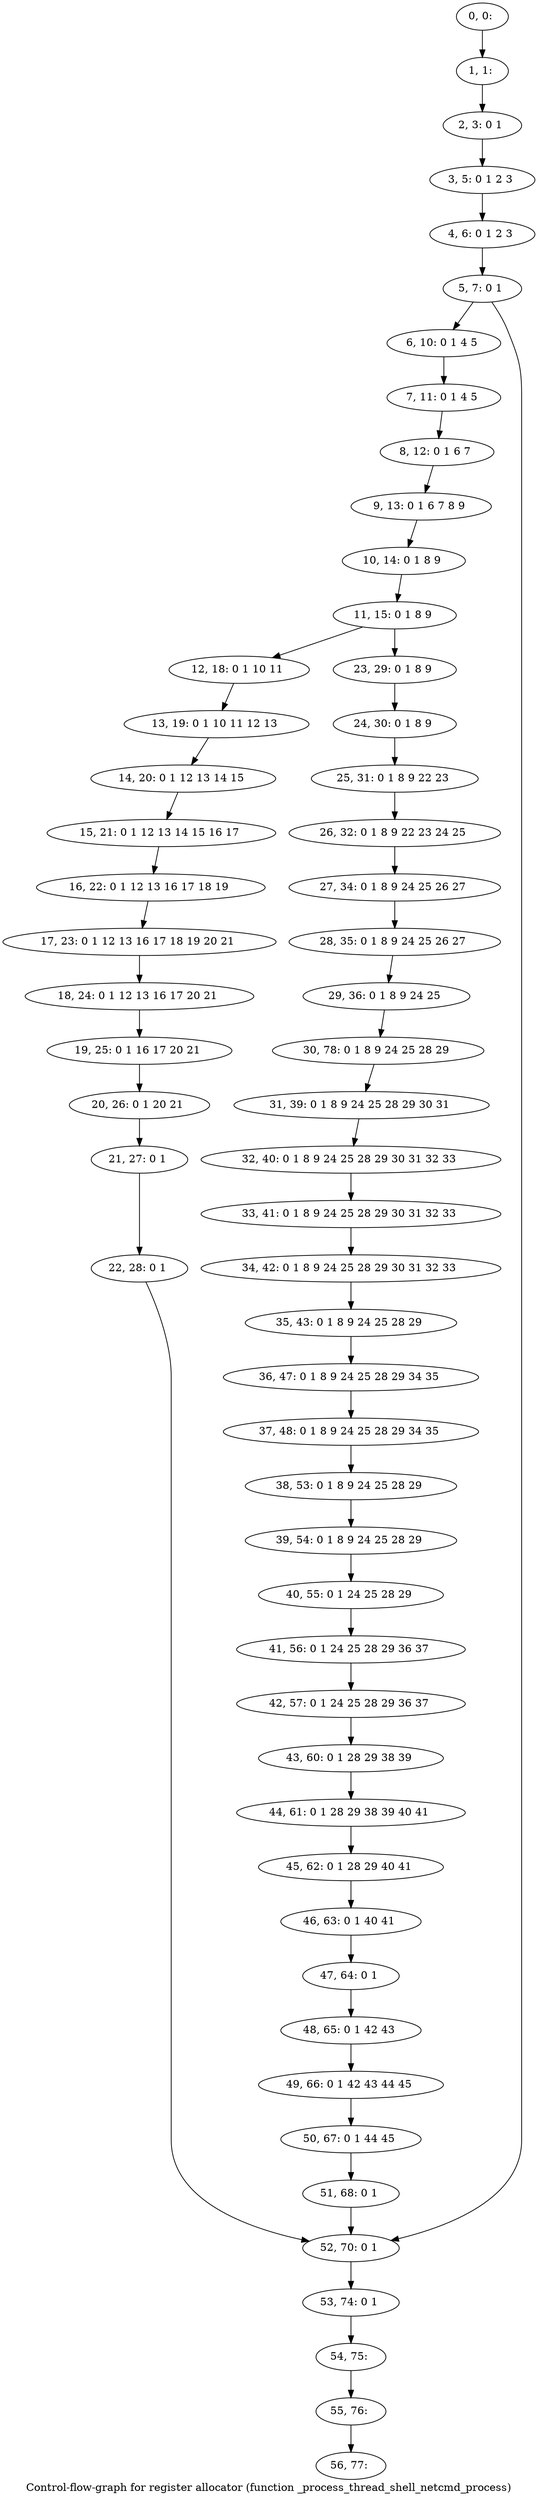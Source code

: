 digraph G {
graph [label="Control-flow-graph for register allocator (function _process_thread_shell_netcmd_process)"]
0[label="0, 0: "];
1[label="1, 1: "];
2[label="2, 3: 0 1 "];
3[label="3, 5: 0 1 2 3 "];
4[label="4, 6: 0 1 2 3 "];
5[label="5, 7: 0 1 "];
6[label="6, 10: 0 1 4 5 "];
7[label="7, 11: 0 1 4 5 "];
8[label="8, 12: 0 1 6 7 "];
9[label="9, 13: 0 1 6 7 8 9 "];
10[label="10, 14: 0 1 8 9 "];
11[label="11, 15: 0 1 8 9 "];
12[label="12, 18: 0 1 10 11 "];
13[label="13, 19: 0 1 10 11 12 13 "];
14[label="14, 20: 0 1 12 13 14 15 "];
15[label="15, 21: 0 1 12 13 14 15 16 17 "];
16[label="16, 22: 0 1 12 13 16 17 18 19 "];
17[label="17, 23: 0 1 12 13 16 17 18 19 20 21 "];
18[label="18, 24: 0 1 12 13 16 17 20 21 "];
19[label="19, 25: 0 1 16 17 20 21 "];
20[label="20, 26: 0 1 20 21 "];
21[label="21, 27: 0 1 "];
22[label="22, 28: 0 1 "];
23[label="23, 29: 0 1 8 9 "];
24[label="24, 30: 0 1 8 9 "];
25[label="25, 31: 0 1 8 9 22 23 "];
26[label="26, 32: 0 1 8 9 22 23 24 25 "];
27[label="27, 34: 0 1 8 9 24 25 26 27 "];
28[label="28, 35: 0 1 8 9 24 25 26 27 "];
29[label="29, 36: 0 1 8 9 24 25 "];
30[label="30, 78: 0 1 8 9 24 25 28 29 "];
31[label="31, 39: 0 1 8 9 24 25 28 29 30 31 "];
32[label="32, 40: 0 1 8 9 24 25 28 29 30 31 32 33 "];
33[label="33, 41: 0 1 8 9 24 25 28 29 30 31 32 33 "];
34[label="34, 42: 0 1 8 9 24 25 28 29 30 31 32 33 "];
35[label="35, 43: 0 1 8 9 24 25 28 29 "];
36[label="36, 47: 0 1 8 9 24 25 28 29 34 35 "];
37[label="37, 48: 0 1 8 9 24 25 28 29 34 35 "];
38[label="38, 53: 0 1 8 9 24 25 28 29 "];
39[label="39, 54: 0 1 8 9 24 25 28 29 "];
40[label="40, 55: 0 1 24 25 28 29 "];
41[label="41, 56: 0 1 24 25 28 29 36 37 "];
42[label="42, 57: 0 1 24 25 28 29 36 37 "];
43[label="43, 60: 0 1 28 29 38 39 "];
44[label="44, 61: 0 1 28 29 38 39 40 41 "];
45[label="45, 62: 0 1 28 29 40 41 "];
46[label="46, 63: 0 1 40 41 "];
47[label="47, 64: 0 1 "];
48[label="48, 65: 0 1 42 43 "];
49[label="49, 66: 0 1 42 43 44 45 "];
50[label="50, 67: 0 1 44 45 "];
51[label="51, 68: 0 1 "];
52[label="52, 70: 0 1 "];
53[label="53, 74: 0 1 "];
54[label="54, 75: "];
55[label="55, 76: "];
56[label="56, 77: "];
0->1 ;
1->2 ;
2->3 ;
3->4 ;
4->5 ;
5->6 ;
5->52 ;
6->7 ;
7->8 ;
8->9 ;
9->10 ;
10->11 ;
11->12 ;
11->23 ;
12->13 ;
13->14 ;
14->15 ;
15->16 ;
16->17 ;
17->18 ;
18->19 ;
19->20 ;
20->21 ;
21->22 ;
22->52 ;
23->24 ;
24->25 ;
25->26 ;
26->27 ;
27->28 ;
28->29 ;
29->30 ;
30->31 ;
31->32 ;
32->33 ;
33->34 ;
34->35 ;
35->36 ;
36->37 ;
37->38 ;
38->39 ;
39->40 ;
40->41 ;
41->42 ;
42->43 ;
43->44 ;
44->45 ;
45->46 ;
46->47 ;
47->48 ;
48->49 ;
49->50 ;
50->51 ;
51->52 ;
52->53 ;
53->54 ;
54->55 ;
55->56 ;
}

